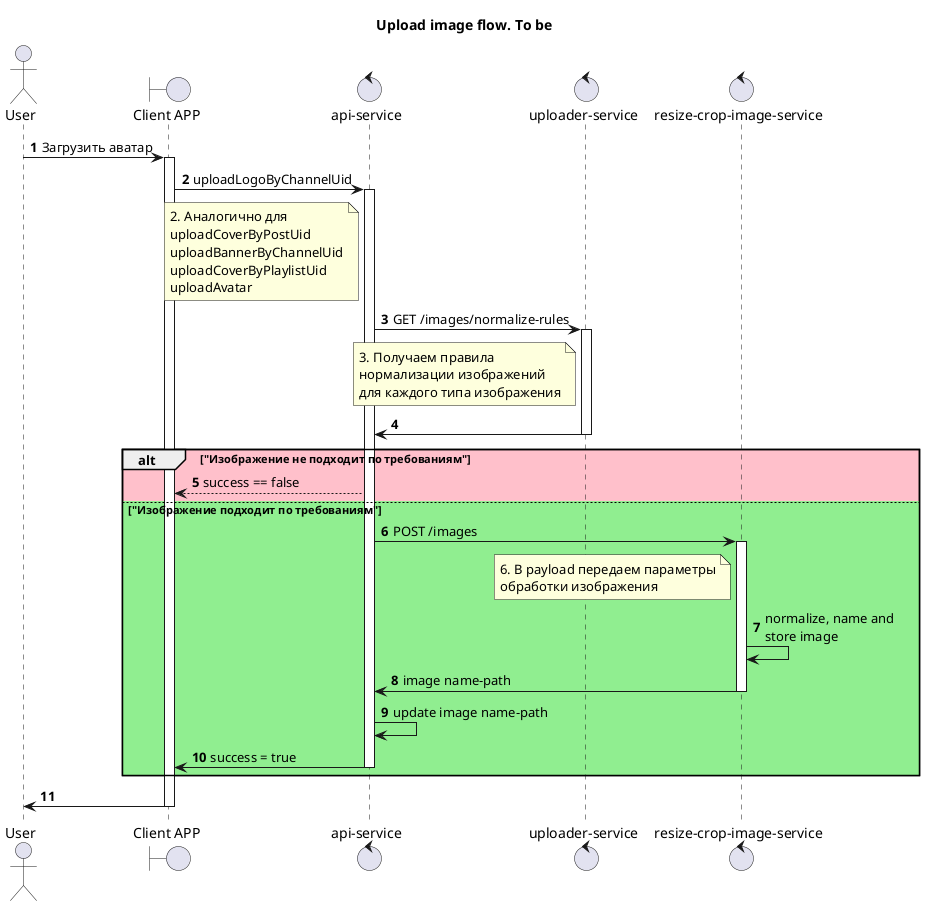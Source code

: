 @startuml
'https://plantuml.com/sequence-diagram
title "Upload image flow. To be"

actor User as U
boundary "Client APP" as GUI
control "api-service" as AS
control "uploader-service" as US
control "resize-crop-image-service" as IS


autonumber

U -> GUI: Загрузить аватар
activate GUI
GUI -> AS: uploadLogoByChannelUid
activate AS
note left AS
%autonumber%. Аналогично для
uploadCoverByPostUid
uploadBannerByChannelUid
uploadCoverByPlaylistUid
uploadAvatar
end note

'Аватар пользователя и логотип канала - это одно и то же изображение
'лучше использовать канальную сущность

AS -> US: GET /images/normalize-rules
activate US

note left US
%autonumber%. Получаем правила
нормализации изображений
для каждого типа изображения
end note

US -> AS:
deactivate US

alt  #Pink "Изображение не подходит по требованиям"
AS --> GUI: success == false
else #LightGreen "Изображение подходит по требованиям"

AS -> IS: POST /images
activate IS
note left IS
%autonumber%. В payload передаем параметры
обработки изображения
end note
IS -> IS: normalize, name and \nstore image
IS -> AS: image name-path
deactivate IS

AS -> AS: update image name-path

AS -> GUI: success = true
deactivate AS
end alt

GUI -> U:
deactivate GUI

@enduml